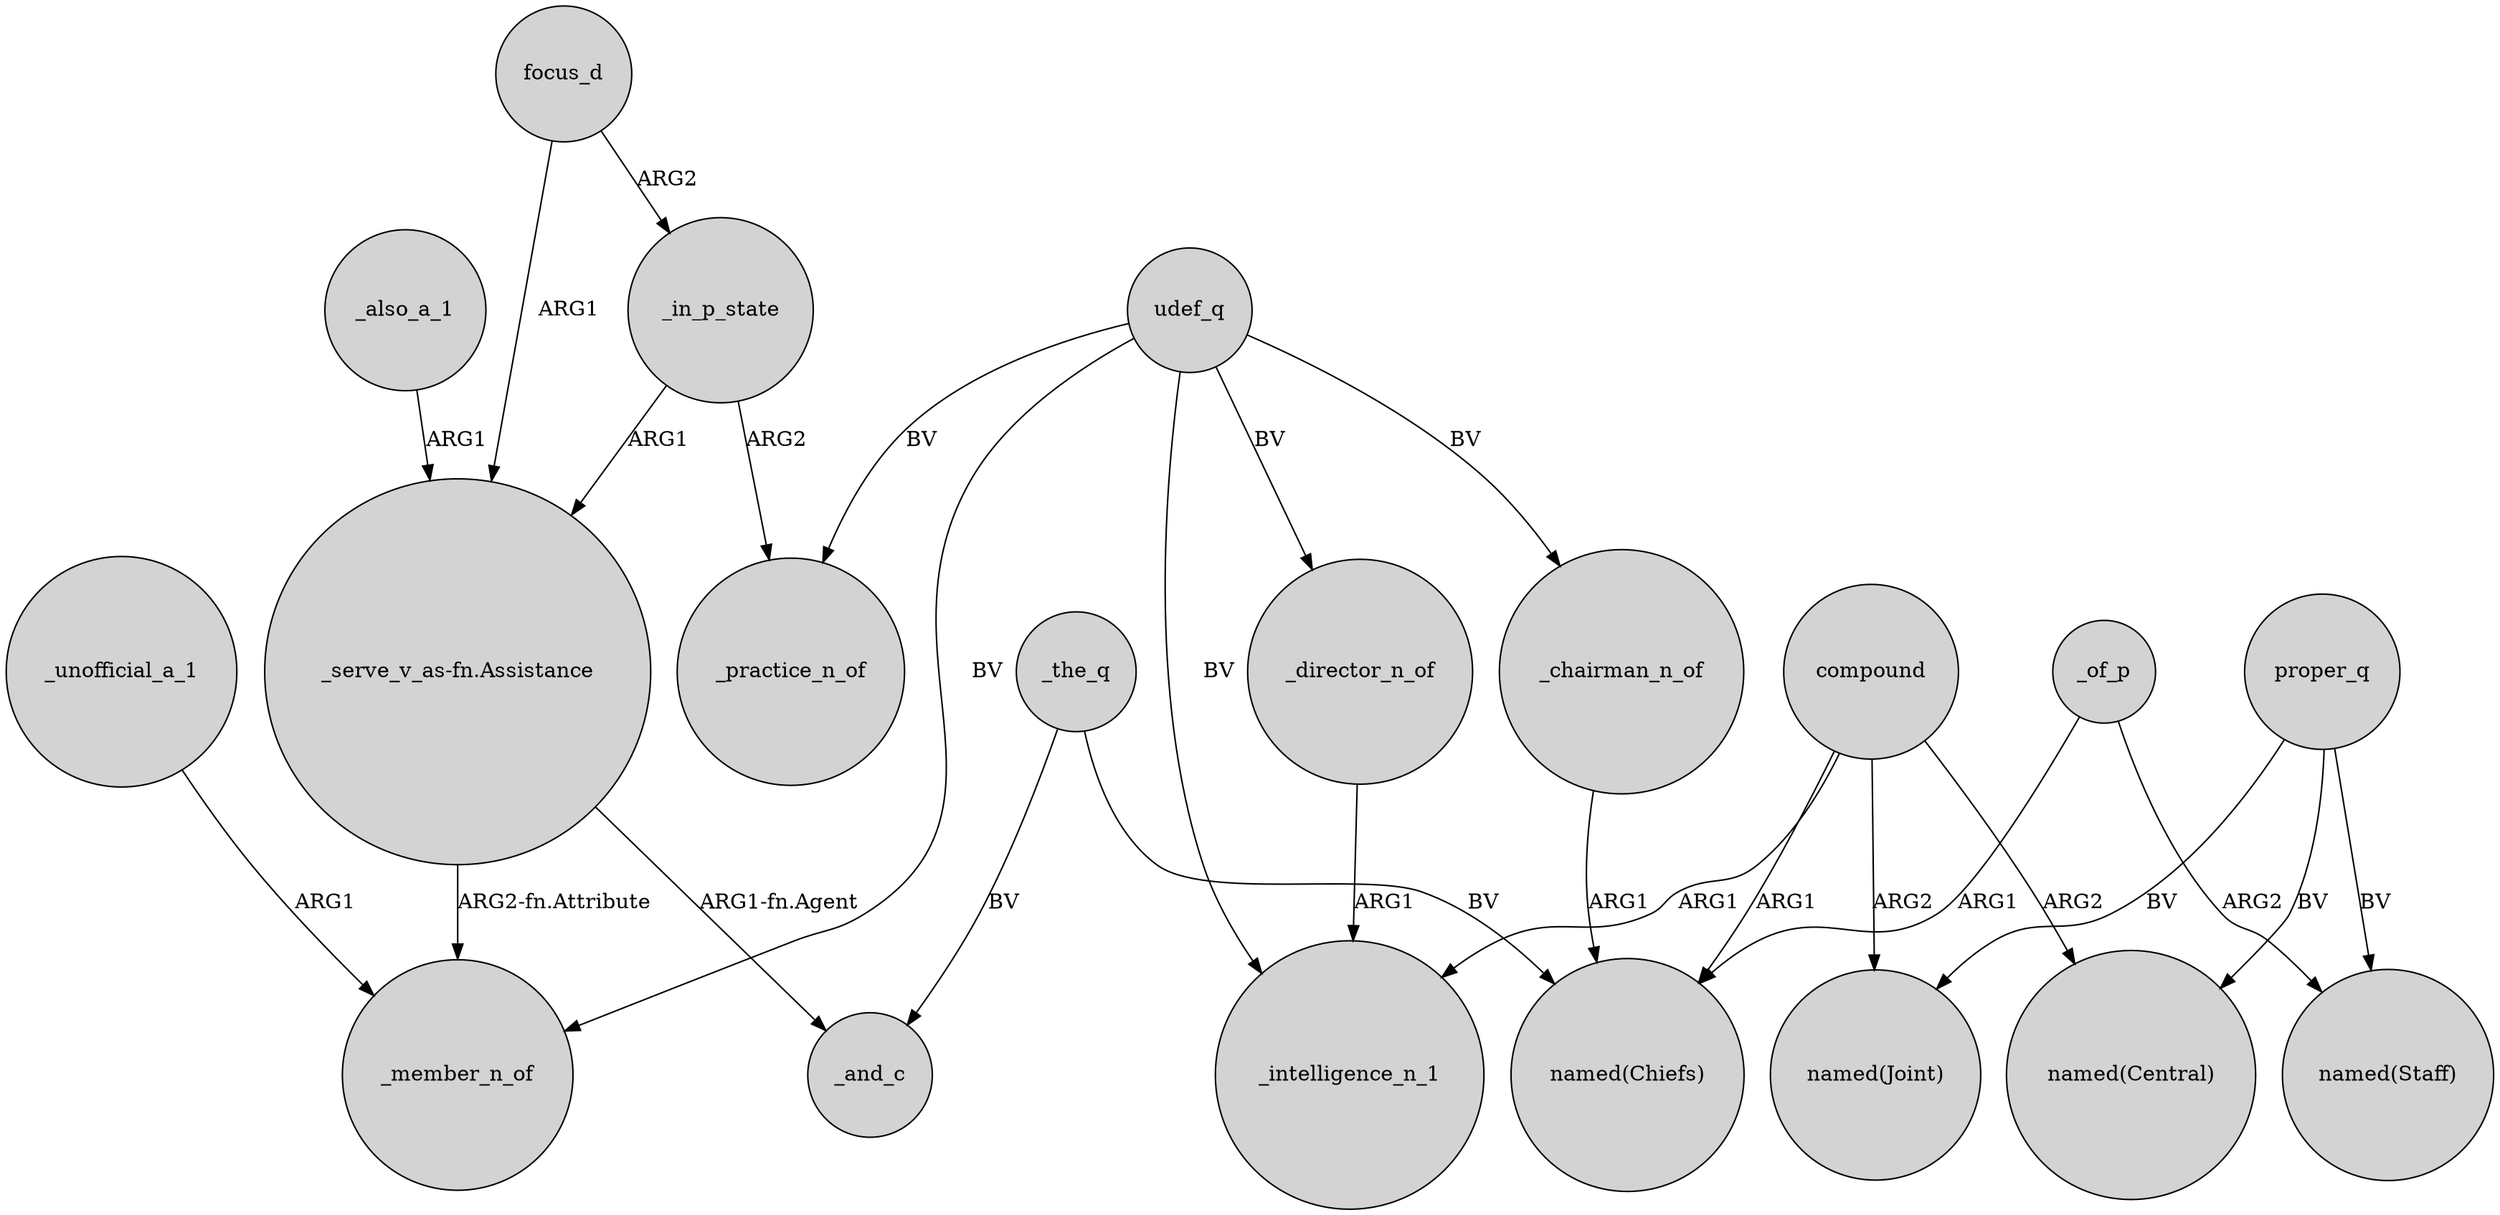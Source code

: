 digraph {
	node [shape=circle style=filled]
	_the_q -> _and_c [label=BV]
	proper_q -> "named(Joint)" [label=BV]
	_in_p_state -> "_serve_v_as-fn.Assistance" [label=ARG1]
	_of_p -> "named(Staff)" [label=ARG2]
	compound -> "named(Central)" [label=ARG2]
	_unofficial_a_1 -> _member_n_of [label=ARG1]
	focus_d -> _in_p_state [label=ARG2]
	compound -> _intelligence_n_1 [label=ARG1]
	focus_d -> "_serve_v_as-fn.Assistance" [label=ARG1]
	udef_q -> _chairman_n_of [label=BV]
	_chairman_n_of -> "named(Chiefs)" [label=ARG1]
	"_serve_v_as-fn.Assistance" -> _member_n_of [label="ARG2-fn.Attribute"]
	compound -> "named(Chiefs)" [label=ARG1]
	"_serve_v_as-fn.Assistance" -> _and_c [label="ARG1-fn.Agent"]
	udef_q -> _intelligence_n_1 [label=BV]
	proper_q -> "named(Central)" [label=BV]
	udef_q -> _member_n_of [label=BV]
	_of_p -> "named(Chiefs)" [label=ARG1]
	_director_n_of -> _intelligence_n_1 [label=ARG1]
	_also_a_1 -> "_serve_v_as-fn.Assistance" [label=ARG1]
	_in_p_state -> _practice_n_of [label=ARG2]
	udef_q -> _practice_n_of [label=BV]
	_the_q -> "named(Chiefs)" [label=BV]
	proper_q -> "named(Staff)" [label=BV]
	udef_q -> _director_n_of [label=BV]
	compound -> "named(Joint)" [label=ARG2]
}
